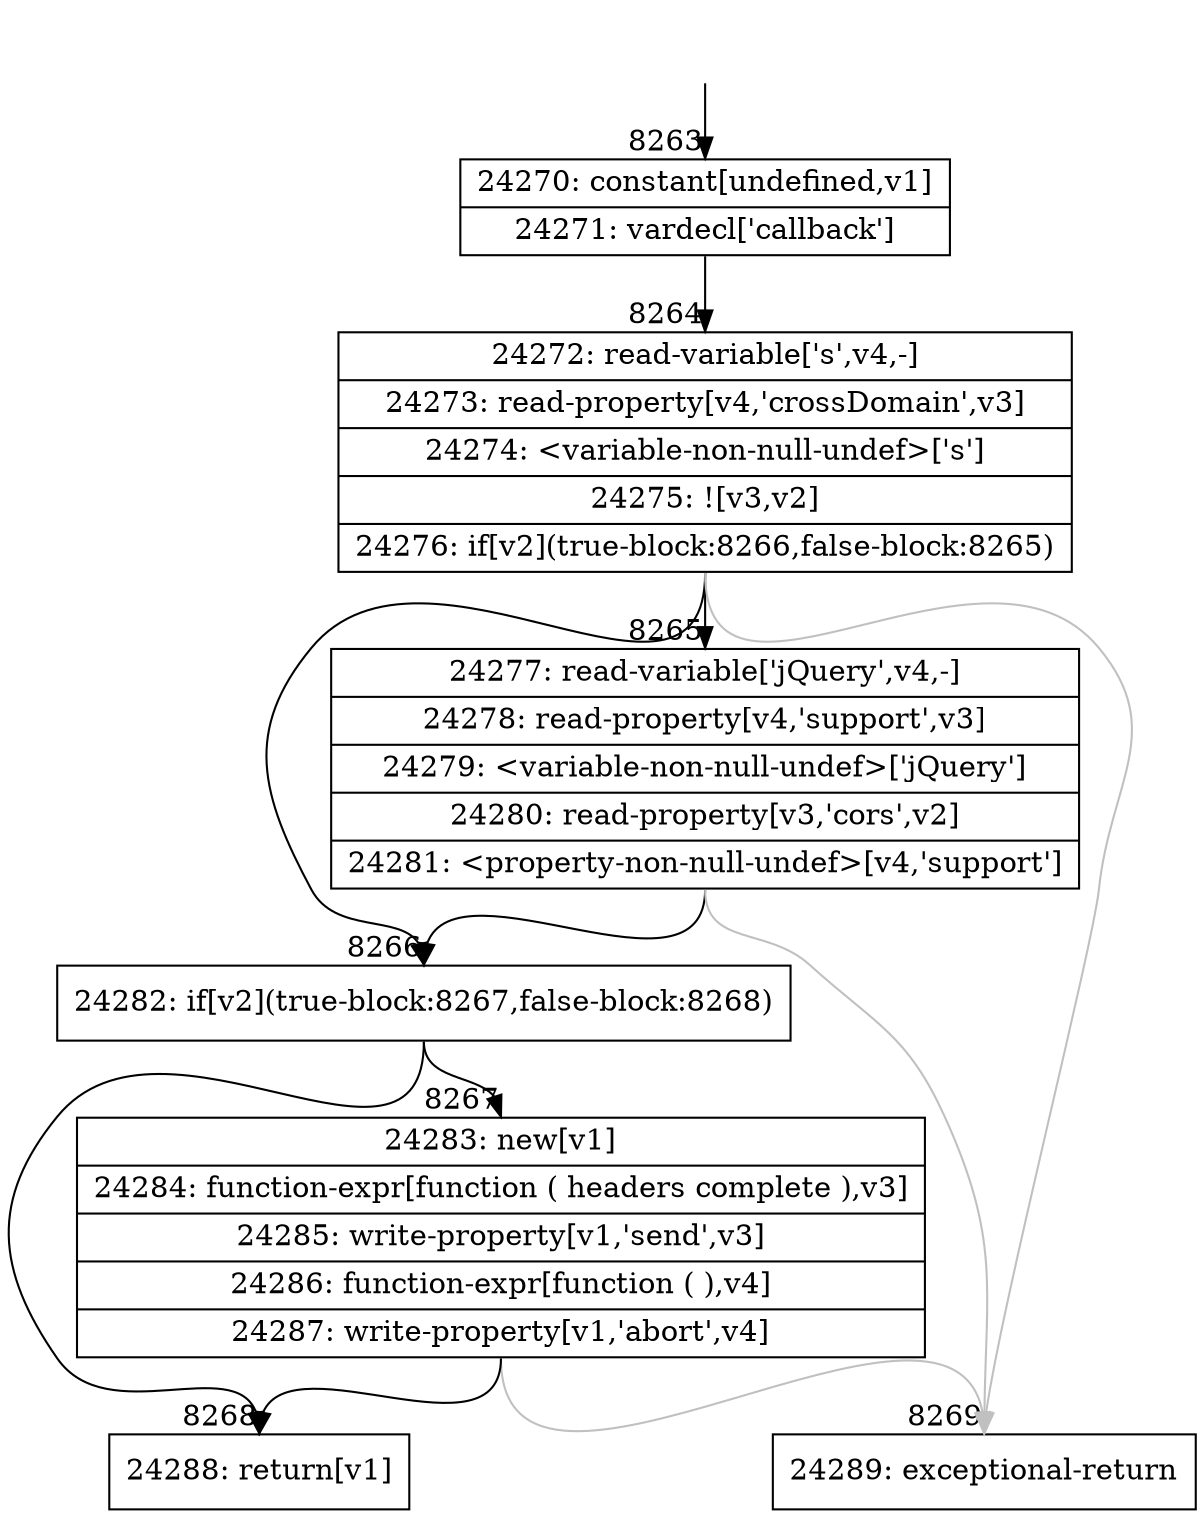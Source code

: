 digraph {
rankdir="TD"
BB_entry509[shape=none,label=""];
BB_entry509 -> BB8263 [tailport=s, headport=n, headlabel="    8263"]
BB8263 [shape=record label="{24270: constant[undefined,v1]|24271: vardecl['callback']}" ] 
BB8263 -> BB8264 [tailport=s, headport=n, headlabel="      8264"]
BB8264 [shape=record label="{24272: read-variable['s',v4,-]|24273: read-property[v4,'crossDomain',v3]|24274: \<variable-non-null-undef\>['s']|24275: ![v3,v2]|24276: if[v2](true-block:8266,false-block:8265)}" ] 
BB8264 -> BB8266 [tailport=s, headport=n, headlabel="      8266"]
BB8264 -> BB8265 [tailport=s, headport=n, headlabel="      8265"]
BB8264 -> BB8269 [tailport=s, headport=n, color=gray, headlabel="      8269"]
BB8265 [shape=record label="{24277: read-variable['jQuery',v4,-]|24278: read-property[v4,'support',v3]|24279: \<variable-non-null-undef\>['jQuery']|24280: read-property[v3,'cors',v2]|24281: \<property-non-null-undef\>[v4,'support']}" ] 
BB8265 -> BB8266 [tailport=s, headport=n]
BB8265 -> BB8269 [tailport=s, headport=n, color=gray]
BB8266 [shape=record label="{24282: if[v2](true-block:8267,false-block:8268)}" ] 
BB8266 -> BB8267 [tailport=s, headport=n, headlabel="      8267"]
BB8266 -> BB8268 [tailport=s, headport=n, headlabel="      8268"]
BB8267 [shape=record label="{24283: new[v1]|24284: function-expr[function ( headers complete ),v3]|24285: write-property[v1,'send',v3]|24286: function-expr[function ( ),v4]|24287: write-property[v1,'abort',v4]}" ] 
BB8267 -> BB8268 [tailport=s, headport=n]
BB8267 -> BB8269 [tailport=s, headport=n, color=gray]
BB8268 [shape=record label="{24288: return[v1]}" ] 
BB8269 [shape=record label="{24289: exceptional-return}" ] 
//#$~ 8627
}
